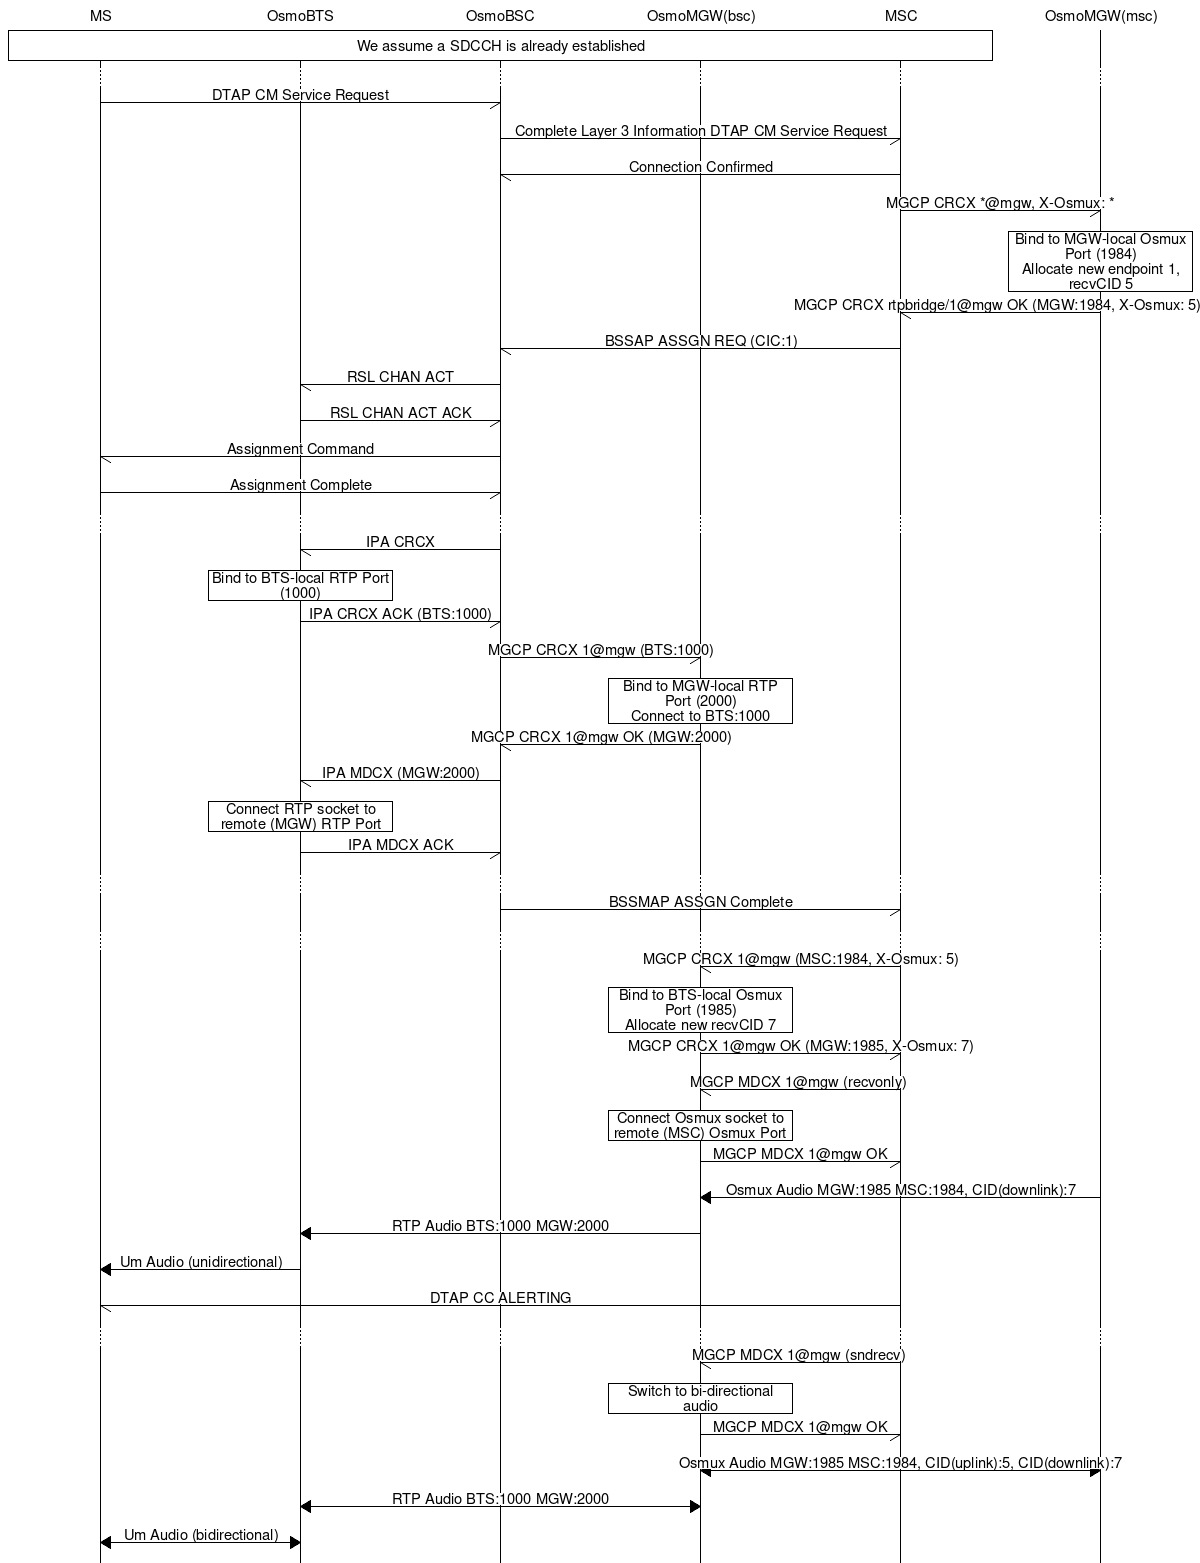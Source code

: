 # MO-call with Osmux enable on 3GPP AoIP using A/IP with IPA/SCCPlite
msc {
	hscale=2;
	ms [label="MS"], bts [label="OsmoBTS"], bsc[label="OsmoBSC"], mgw_bsc[label="OsmoMGW(bsc)"], m_sc[label="MSC"], mgw_msc[label="OsmoMGW(msc)"];

	ms box m_sc     [label="We assume a SDCCH is already established"];
	...;

	ms -> bsc	[label="DTAP CM Service Request"];
	bsc -> m_sc	[label="Complete Layer 3 Information DTAP CM Service Request"];
	bsc <- m_sc	[label="Connection Confirmed"];

	# Allocate MGW/MSC Osmux endpoint
	m_sc -> mgw_msc	[label="MGCP CRCX *@mgw, X-Osmux: *"];
	mgw_msc box mgw_msc	[label="Bind to MGW-local Osmux Port (1984)\nAllocate new endpoint 1, recvCID 5"];
	mgw_msc -> m_sc	[label="MGCP CRCX rtpbridge/1@mgw OK (MGW:1984, X-Osmux: 5)"];

	bsc <- m_sc     [label="BSSAP ASSGN REQ (CIC:1)"];
	bts <- bsc      [label="RSL CHAN ACT"];
	bts -> bsc      [label="RSL CHAN ACT ACK"];
	ms <- bsc      [label="Assignment Command"];
	ms -> bsc      [label="Assignment Complete"];
	...;

	# connect BTS RTP with BSC-MGW RTP, CIC is used as MGW endpoint
	bts <- bsc	[label="IPA CRCX"];
	bts box bts	[label="Bind to BTS-local RTP Port (1000)"];
	bts -> bsc	[label="IPA CRCX ACK (BTS:1000)"];
	bsc -> mgw_bsc	[label="MGCP CRCX 1@mgw (BTS:1000)"];
	mgw_bsc box mgw_bsc	[label="Bind to MGW-local RTP Port (2000)\nConnect to BTS:1000"];
	bsc <- mgw_bsc	[label="MGCP CRCX 1@mgw OK (MGW:2000)"];
	bts <- bsc	[label="IPA MDCX (MGW:2000)"];
	bts box bts	[label="Connect RTP socket to remote (MGW) RTP Port"];
	bts -> bsc	[label="IPA MDCX ACK"];
	...;

	bsc -> m_sc      [label="BSSMAP ASSGN Complete"];
	...;

	# MSC configures BSC-MGW MSC-side of the endpoint through MGCP UDP forwarding
	mgw_bsc <- m_sc    [label="MGCP CRCX 1@mgw (MSC:1984, X-Osmux: 5)"];
	mgw_bsc box mgw_bsc   [label="Bind to BTS-local Osmux Port (1985)\nAllocate new recvCID 7"];
	mgw_bsc -> m_sc    [label="MGCP CRCX 1@mgw OK (MGW:1985, X-Osmux: 7)"];
	mgw_bsc <- m_sc    [label="MGCP MDCX 1@mgw (recvonly) "];
	mgw_bsc box mgw_bsc   [label="Connect Osmux socket to remote (MSC) Osmux Port"];
	mgw_bsc -> m_sc    [label="MGCP MDCX 1@mgw OK"];
	mgw_bsc <= mgw_msc    [label="Osmux Audio MGW:1985 MSC:1984, CID(downlink):7"];
	bts <= mgw_bsc     [label="RTP Audio BTS:1000 MGW:2000"];
	ms <= bts       [label="Um Audio (unidirectional)"];
	ms <- m_sc      [label="DTAP CC ALERTING"];
	...;
	mgw_bsc <- m_sc    [label="MGCP MDCX 1@mgw (sndrecv) "];
	mgw_bsc box mgw_bsc   [label="Switch to bi-directional audio"];
	mgw_bsc -> m_sc    [label="MGCP MDCX 1@mgw OK"];
	mgw_bsc <=> mgw_msc   [label="Osmux Audio MGW:1985 MSC:1984, CID(uplink):5, CID(downlink):7"];
	bts <=> mgw_bsc    [label="RTP Audio BTS:1000 MGW:2000"];
	ms <=> bts      [label="Um Audio (bidirectional)"];
}
